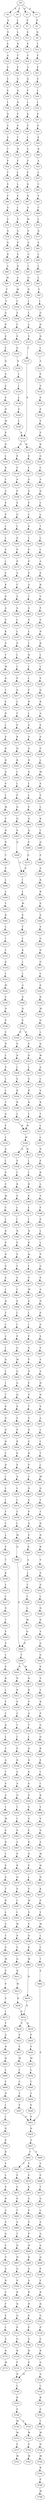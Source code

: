 strict digraph  {
	S0 -> S1 [ label = P ];
	S0 -> S2 [ label = S ];
	S0 -> S3 [ label = Q ];
	S0 -> S4 [ label = I ];
	S1 -> S5 [ label = P ];
	S2 -> S6 [ label = A ];
	S3 -> S7 [ label = E ];
	S4 -> S8 [ label = L ];
	S5 -> S9 [ label = Q ];
	S6 -> S10 [ label = S ];
	S7 -> S11 [ label = A ];
	S8 -> S12 [ label = L ];
	S9 -> S13 [ label = L ];
	S10 -> S14 [ label = S ];
	S11 -> S15 [ label = P ];
	S12 -> S16 [ label = N ];
	S13 -> S17 [ label = F ];
	S14 -> S18 [ label = G ];
	S15 -> S19 [ label = A ];
	S16 -> S20 [ label = T ];
	S17 -> S21 [ label = F ];
	S18 -> S22 [ label = S ];
	S19 -> S23 [ label = A ];
	S20 -> S24 [ label = P ];
	S21 -> S25 [ label = E ];
	S22 -> S26 [ label = Y ];
	S23 -> S27 [ label = Q ];
	S24 -> S28 [ label = G ];
	S25 -> S29 [ label = L ];
	S26 -> S30 [ label = P ];
	S27 -> S31 [ label = F ];
	S28 -> S32 [ label = Q ];
	S29 -> S33 [ label = L ];
	S30 -> S34 [ label = L ];
	S31 -> S35 [ label = L ];
	S32 -> S36 [ label = Q ];
	S33 -> S37 [ label = S ];
	S34 -> S38 [ label = D ];
	S35 -> S39 [ label = K ];
	S36 -> S40 [ label = P ];
	S37 -> S41 [ label = P ];
	S38 -> S42 [ label = V ];
	S39 -> S43 [ label = E ];
	S40 -> S44 [ label = A ];
	S41 -> S45 [ label = E ];
	S42 -> S46 [ label = S ];
	S43 -> S47 [ label = L ];
	S44 -> S48 [ label = T ];
	S45 -> S49 [ label = R ];
	S46 -> S50 [ label = T ];
	S47 -> S51 [ label = V ];
	S48 -> S52 [ label = H ];
	S49 -> S53 [ label = A ];
	S50 -> S54 [ label = P ];
	S51 -> S55 [ label = V ];
	S52 -> S56 [ label = F ];
	S53 -> S57 [ label = L ];
	S54 -> S58 [ label = T ];
	S55 -> S59 [ label = P ];
	S56 -> S60 [ label = L ];
	S57 -> S61 [ label = C ];
	S58 -> S62 [ label = S ];
	S59 -> S63 [ label = Q ];
	S60 -> S64 [ label = L ];
	S61 -> S65 [ label = V ];
	S62 -> S66 [ label = P ];
	S63 -> S67 [ label = R ];
	S64 -> S68 [ label = E ];
	S65 -> S69 [ label = C ];
	S66 -> S70 [ label = G ];
	S67 -> S71 [ label = A ];
	S68 -> S72 [ label = L ];
	S69 -> S73 [ label = L ];
	S70 -> S74 [ label = V ];
	S71 -> S75 [ label = M ];
	S72 -> S76 [ label = V ];
	S73 -> S77 [ label = Q ];
	S74 -> S78 [ label = G ];
	S75 -> S79 [ label = S ];
	S76 -> S80 [ label = S ];
	S77 -> S81 [ label = S ];
	S78 -> S82 [ label = G ];
	S79 -> S83 [ label = V ];
	S80 -> S84 [ label = P ];
	S81 -> S85 [ label = L ];
	S82 -> S86 [ label = R ];
	S83 -> S87 [ label = C ];
	S84 -> S88 [ label = E ];
	S85 -> S89 [ label = L ];
	S86 -> S90 [ label = A ];
	S87 -> S91 [ label = I ];
	S88 -> S92 [ label = R ];
	S89 -> S93 [ label = L ];
	S90 -> S94 [ label = W ];
	S91 -> S95 [ label = Q ];
	S92 -> S96 [ label = A ];
	S93 -> S97 [ label = V ];
	S94 -> S98 [ label = F ];
	S95 -> S99 [ label = N ];
	S96 -> S100 [ label = M ];
	S97 -> S101 [ label = L ];
	S98 -> S102 [ label = V ];
	S99 -> S103 [ label = L ];
	S100 -> S104 [ label = C ];
	S101 -> S105 [ label = G ];
	S102 -> S106 [ label = G ];
	S103 -> S107 [ label = L ];
	S104 -> S108 [ label = A ];
	S105 -> S109 [ label = D ];
	S106 -> S110 [ label = D ];
	S107 -> S111 [ label = L ];
	S108 -> S112 [ label = C ];
	S109 -> S113 [ label = D ];
	S110 -> S114 [ label = E ];
	S111 -> S115 [ label = V ];
	S112 -> S116 [ label = V ];
	S113 -> S117 [ label = L ];
	S114 -> S118 [ label = E ];
	S115 -> S119 [ label = L ];
	S116 -> S120 [ label = Q ];
	S117 -> S121 [ label = A ];
	S118 -> S122 [ label = Q ];
	S119 -> S123 [ label = S ];
	S120 -> S124 [ label = N ];
	S121 -> S125 [ label = P ];
	S122 -> S126 [ label = E ];
	S123 -> S127 [ label = N ];
	S123 -> S128 [ label = G ];
	S124 -> S129 [ label = L ];
	S125 -> S130 [ label = S ];
	S126 -> S131 [ label = A ];
	S127 -> S132 [ label = E ];
	S128 -> S133 [ label = E ];
	S129 -> S134 [ label = L ];
	S130 -> S135 [ label = S ];
	S131 -> S136 [ label = S ];
	S132 -> S137 [ label = L ];
	S133 -> S138 [ label = V ];
	S134 -> S139 [ label = L ];
	S135 -> S140 [ label = P ];
	S136 -> S141 [ label = H ];
	S137 -> S142 [ label = A ];
	S138 -> S143 [ label = A ];
	S139 -> S144 [ label = V ];
	S140 -> S145 [ label = V ];
	S141 -> S146 [ label = M ];
	S142 -> S147 [ label = S ];
	S143 -> S148 [ label = P ];
	S144 -> S149 [ label = L ];
	S145 -> S150 [ label = P ];
	S146 -> S151 [ label = P ];
	S147 -> S152 [ label = P ];
	S148 -> S153 [ label = S ];
	S149 -> S123 [ label = S ];
	S150 -> S154 [ label = R ];
	S151 -> S155 [ label = N ];
	S152 -> S156 [ label = C ];
	S153 -> S157 [ label = G ];
	S154 -> S158 [ label = G ];
	S155 -> S159 [ label = L ];
	S156 -> S160 [ label = G ];
	S157 -> S161 [ label = L ];
	S158 -> S162 [ label = C ];
	S159 -> S163 [ label = R ];
	S160 -> S164 [ label = L ];
	S161 -> S165 [ label = Q ];
	S162 -> S166 [ label = A ];
	S163 -> S167 [ label = C ];
	S164 -> S168 [ label = E ];
	S165 -> S169 [ label = P ];
	S166 -> S170 [ label = D ];
	S167 -> S171 [ label = C ];
	S168 -> S172 [ label = P ];
	S169 -> S173 [ label = D ];
	S170 -> S174 [ label = L ];
	S171 -> S175 [ label = E ];
	S172 -> S176 [ label = E ];
	S173 -> S177 [ label = A ];
	S174 -> S178 [ label = L ];
	S175 -> S179 [ label = P ];
	S176 -> S180 [ label = A ];
	S177 -> S181 [ label = C ];
	S178 -> S182 [ label = T ];
	S179 -> S183 [ label = I ];
	S180 -> S184 [ label = C ];
	S181 -> S185 [ label = A ];
	S182 -> S186 [ label = L ];
	S183 -> S187 [ label = L ];
	S184 -> S188 [ label = A ];
	S185 -> S189 [ label = S ];
	S186 -> S190 [ label = L ];
	S187 -> S191 [ label = S ];
	S188 -> S192 [ label = G ];
	S189 -> S193 [ label = L ];
	S190 -> S194 [ label = A ];
	S191 -> S195 [ label = L ];
	S192 -> S196 [ label = L ];
	S193 -> S197 [ label = L ];
	S194 -> S198 [ label = E ];
	S195 -> S199 [ label = F ];
	S196 -> S200 [ label = L ];
	S197 -> S201 [ label = S ];
	S198 -> S202 [ label = R ];
	S199 -> S203 [ label = K ];
	S200 -> S204 [ label = R ];
	S201 -> S205 [ label = L ];
	S202 -> S206 [ label = V ];
	S203 -> S207 [ label = D ];
	S204 -> S208 [ label = L ];
	S205 -> S209 [ label = L ];
	S206 -> S210 [ label = P ];
	S207 -> S211 [ label = A ];
	S208 -> S212 [ label = L ];
	S209 -> S213 [ label = P ];
	S210 -> S214 [ label = G ];
	S211 -> S215 [ label = S ];
	S212 -> S216 [ label = P ];
	S213 -> S217 [ label = Q ];
	S214 -> S218 [ label = H ];
	S215 -> S219 [ label = K ];
	S216 -> S220 [ label = H ];
	S217 -> S221 [ label = L ];
	S218 -> S222 [ label = R ];
	S219 -> S223 [ label = G ];
	S220 -> S224 [ label = L ];
	S221 -> S225 [ label = V ];
	S222 -> S226 [ label = L ];
	S223 -> S227 [ label = Y ];
	S224 -> S228 [ label = V ];
	S225 -> S229 [ label = P ];
	S226 -> S230 [ label = L ];
	S227 -> S231 [ label = M ];
	S228 -> S232 [ label = A ];
	S229 -> S233 [ label = K ];
	S230 -> S234 [ label = P ];
	S231 -> S235 [ label = D ];
	S232 -> S236 [ label = S ];
	S233 -> S237 [ label = H ];
	S234 -> S238 [ label = Q ];
	S235 -> S239 [ label = T ];
	S236 -> S240 [ label = H ];
	S237 -> S241 [ label = R ];
	S238 -> S242 [ label = R ];
	S239 -> S243 [ label = E ];
	S240 -> S244 [ label = Q ];
	S241 -> S245 [ label = L ];
	S242 -> S246 [ label = A ];
	S243 -> S247 [ label = R ];
	S244 -> S248 [ label = L ];
	S245 -> S249 [ label = L ];
	S246 -> S250 [ label = E ];
	S247 -> S251 [ label = I ];
	S248 -> S252 [ label = L ];
	S249 -> S253 [ label = P ];
	S250 -> S254 [ label = S ];
	S251 -> S255 [ label = S ];
	S252 -> S256 [ label = P ];
	S253 -> S257 [ label = Q ];
	S254 -> S258 [ label = V ];
	S255 -> S259 [ label = R ];
	S256 -> S260 [ label = Q ];
	S257 -> S261 [ label = Q ];
	S258 -> S262 [ label = L ];
	S259 -> S263 [ label = R ];
	S260 -> S264 [ label = Q ];
	S261 -> S265 [ label = S ];
	S262 -> S266 [ label = M ];
	S263 -> S267 [ label = Q ];
	S264 -> S268 [ label = S ];
	S265 -> S269 [ label = Q ];
	S266 -> S270 [ label = E ];
	S267 -> S271 [ label = S ];
	S268 -> S272 [ label = Q ];
	S269 -> S273 [ label = G ];
	S270 -> S274 [ label = F ];
	S271 -> S275 [ label = L ];
	S272 -> S273 [ label = G ];
	S273 -> S276 [ label = I ];
	S274 -> S277 [ label = L ];
	S275 -> S278 [ label = M ];
	S276 -> S279 [ label = L ];
	S277 -> S280 [ label = K ];
	S278 -> S281 [ label = V ];
	S279 -> S282 [ label = M ];
	S280 -> S283 [ label = L ];
	S281 -> S284 [ label = H ];
	S282 -> S285 [ label = E ];
	S283 -> S286 [ label = Q ];
	S284 -> S287 [ label = N ];
	S285 -> S288 [ label = F ];
	S286 -> S289 [ label = E ];
	S287 -> S290 [ label = C ];
	S288 -> S291 [ label = L ];
	S289 -> S292 [ label = A ];
	S290 -> S293 [ label = P ];
	S291 -> S294 [ label = K ];
	S292 -> S295 [ label = R ];
	S293 -> S296 [ label = L ];
	S294 -> S297 [ label = L ];
	S295 -> S298 [ label = R ];
	S296 -> S299 [ label = L ];
	S297 -> S300 [ label = L ];
	S298 -> S301 [ label = E ];
	S299 -> S302 [ label = Y ];
	S300 -> S303 [ label = A ];
	S301 -> S304 [ label = E ];
	S302 -> S305 [ label = R ];
	S303 -> S306 [ label = G ];
	S304 -> S307 [ label = V ];
	S305 -> S308 [ label = L ];
	S306 -> S309 [ label = Q ];
	S307 -> S310 [ label = G ];
	S308 -> S311 [ label = I ];
	S309 -> S312 [ label = S ];
	S310 -> S313 [ label = D ];
	S311 -> S314 [ label = L ];
	S312 -> S315 [ label = E ];
	S312 -> S316 [ label = D ];
	S313 -> S317 [ label = G ];
	S314 -> S318 [ label = Q ];
	S315 -> S319 [ label = S ];
	S316 -> S320 [ label = S ];
	S317 -> S321 [ label = L ];
	S318 -> S322 [ label = L ];
	S319 -> S323 [ label = D ];
	S320 -> S324 [ label = D ];
	S321 -> S325 [ label = E ];
	S322 -> S326 [ label = M ];
	S323 -> S327 [ label = L ];
	S324 -> S328 [ label = L ];
	S325 -> S329 [ label = D ];
	S326 -> S330 [ label = V ];
	S327 -> S331 [ label = G ];
	S328 -> S332 [ label = G ];
	S329 -> S333 [ label = W ];
	S330 -> S334 [ label = D ];
	S331 -> S335 [ label = R ];
	S332 -> S336 [ label = R ];
	S333 -> S337 [ label = Q ];
	S334 -> S338 [ label = E ];
	S335 -> S339 [ label = R ];
	S336 -> S340 [ label = R ];
	S337 -> S341 [ label = L ];
	S338 -> S342 [ label = C ];
	S339 -> S343 [ label = L ];
	S340 -> S344 [ label = L ];
	S341 -> S345 [ label = Q ];
	S342 -> S346 [ label = N ];
	S343 -> S347 [ label = H ];
	S344 -> S347 [ label = H ];
	S345 -> S348 [ label = W ];
	S346 -> S349 [ label = L ];
	S347 -> S350 [ label = W ];
	S348 -> S351 [ label = A ];
	S349 -> S352 [ label = S ];
	S350 -> S353 [ label = H ];
	S350 -> S354 [ label = Q ];
	S351 -> S355 [ label = L ];
	S352 -> S356 [ label = L ];
	S353 -> S357 [ label = L ];
	S354 -> S358 [ label = V ];
	S355 -> S359 [ label = V ];
	S356 -> S360 [ label = L ];
	S357 -> S361 [ label = L ];
	S358 -> S362 [ label = L ];
	S359 -> S363 [ label = R ];
	S360 -> S364 [ label = T ];
	S361 -> S365 [ label = R ];
	S362 -> S366 [ label = R ];
	S363 -> S367 [ label = T ];
	S364 -> S368 [ label = Q ];
	S365 -> S369 [ label = E ];
	S366 -> S370 [ label = E ];
	S367 -> S371 [ label = L ];
	S368 -> S372 [ label = F ];
	S369 -> S373 [ label = L ];
	S370 -> S374 [ label = L ];
	S371 -> S375 [ label = L ];
	S372 -> S376 [ label = L ];
	S373 -> S377 [ label = I ];
	S374 -> S378 [ label = I ];
	S375 -> S379 [ label = D ];
	S376 -> S380 [ label = S ];
	S377 -> S381 [ label = N ];
	S378 -> S382 [ label = N ];
	S379 -> S383 [ label = E ];
	S380 -> S384 [ label = L ];
	S381 -> S385 [ label = K ];
	S382 -> S386 [ label = E ];
	S383 -> S387 [ label = R ];
	S384 -> S388 [ label = S ];
	S385 -> S389 [ label = R ];
	S386 -> S390 [ label = S ];
	S387 -> S391 [ label = L ];
	S388 -> S392 [ label = V ];
	S389 -> S393 [ label = I ];
	S390 -> S394 [ label = V ];
	S391 -> S395 [ label = A ];
	S392 -> S396 [ label = M ];
	S393 -> S397 [ label = V ];
	S394 -> S398 [ label = V ];
	S395 -> S399 [ label = F ];
	S396 -> S400 [ label = C ];
	S397 -> S401 [ label = M ];
	S398 -> S402 [ label = L ];
	S399 -> S403 [ label = E ];
	S400 -> S404 [ label = L ];
	S401 -> S405 [ label = E ];
	S402 -> S406 [ label = E ];
	S403 -> S407 [ label = L ];
	S404 -> S408 [ label = R ];
	S405 -> S409 [ label = L ];
	S406 -> S410 [ label = L ];
	S407 -> S411 [ label = L ];
	S408 -> S412 [ label = S ];
	S409 -> S413 [ label = I ];
	S410 -> S414 [ label = I ];
	S411 -> S415 [ label = P ];
	S412 -> S416 [ label = N ];
	S413 -> S417 [ label = P ];
	S414 -> S418 [ label = P ];
	S415 -> S419 [ label = G ];
	S416 -> S420 [ label = G ];
	S417 -> S421 [ label = G ];
	S418 -> S422 [ label = G ];
	S419 -> S423 [ label = P ];
	S420 -> S424 [ label = S ];
	S421 -> S425 [ label = V ];
	S422 -> S426 [ label = M ];
	S423 -> S427 [ label = A ];
	S424 -> S428 [ label = I ];
	S425 -> S429 [ label = N ];
	S426 -> S430 [ label = G ];
	S427 -> S431 [ label = N ];
	S428 -> S432 [ label = H ];
	S429 -> S433 [ label = P ];
	S430 -> S434 [ label = G ];
	S431 -> S435 [ label = P ];
	S432 -> S436 [ label = T ];
	S433 -> S437 [ label = V ];
	S434 -> S438 [ label = Q ];
	S435 -> S439 [ label = A ];
	S436 -> S440 [ label = L ];
	S437 -> S441 [ label = T ];
	S438 -> S442 [ label = E ];
	S439 -> S443 [ label = S ];
	S440 -> S444 [ label = L ];
	S441 -> S445 [ label = G ];
	S442 -> S446 [ label = S ];
	S443 -> S447 [ label = P ];
	S444 -> S448 [ label = I ];
	S445 -> S449 [ label = D ];
	S446 -> S450 [ label = P ];
	S447 -> S451 [ label = V ];
	S448 -> S452 [ label = D ];
	S449 -> S453 [ label = G ];
	S450 -> S454 [ label = R ];
	S451 -> S455 [ label = A ];
	S452 -> S456 [ label = L ];
	S453 -> S457 [ label = D ];
	S454 -> S458 [ label = E ];
	S455 -> S459 [ label = H ];
	S456 -> S460 [ label = I ];
	S457 -> S461 [ label = P ];
	S458 -> S462 [ label = E ];
	S459 -> S463 [ label = D ];
	S460 -> S464 [ label = T ];
	S461 -> S465 [ label = C ];
	S462 -> S466 [ label = A ];
	S463 -> S467 [ label = E ];
	S464 -> S468 [ label = D ];
	S465 -> S469 [ label = D ];
	S466 -> S470 [ label = L ];
	S467 -> S471 [ label = A ];
	S468 -> S472 [ label = N ];
	S469 -> S473 [ label = S ];
	S470 -> S474 [ label = L ];
	S471 -> S475 [ label = L ];
	S472 -> S476 [ label = D ];
	S473 -> S477 [ label = P ];
	S474 -> S478 [ label = C ];
	S475 -> S479 [ label = L ];
	S476 -> S480 [ label = H ];
	S477 -> S481 [ label = Q ];
	S478 -> S482 [ label = L ];
	S479 -> S483 [ label = T ];
	S480 -> S484 [ label = C ];
	S481 -> S485 [ label = E ];
	S482 -> S486 [ label = M ];
	S483 -> S487 [ label = L ];
	S484 -> S488 [ label = H ];
	S485 -> S489 [ label = D ];
	S486 -> S490 [ label = Q ];
	S487 -> S491 [ label = M ];
	S488 -> S492 [ label = L ];
	S489 -> S493 [ label = A ];
	S490 -> S494 [ label = D ];
	S491 -> S495 [ label = Q ];
	S492 -> S496 [ label = L ];
	S493 -> S497 [ label = L ];
	S494 -> S498 [ label = T ];
	S495 -> S499 [ label = Y ];
	S496 -> S500 [ label = I ];
	S497 -> S501 [ label = L ];
	S498 -> S502 [ label = H ];
	S498 -> S503 [ label = N ];
	S499 -> S504 [ label = T ];
	S500 -> S505 [ label = F ];
	S501 -> S506 [ label = C ];
	S502 -> S507 [ label = N ];
	S503 -> S508 [ label = N ];
	S504 -> S509 [ label = H ];
	S505 -> S510 [ label = C ];
	S506 -> S511 [ label = L ];
	S507 -> S512 [ label = R ];
	S508 -> S513 [ label = R ];
	S509 -> S514 [ label = N ];
	S510 -> S515 [ label = L ];
	S511 -> S516 [ label = M ];
	S512 -> S517 [ label = V ];
	S513 -> S518 [ label = V ];
	S514 -> S519 [ label = R ];
	S515 -> S520 [ label = F ];
	S516 -> S521 [ label = Q ];
	S517 -> S522 [ label = A ];
	S518 -> S523 [ label = A ];
	S519 -> S524 [ label = V ];
	S520 -> S525 [ label = T ];
	S521 -> S494 [ label = D ];
	S522 -> S526 [ label = T ];
	S523 -> S527 [ label = T ];
	S524 -> S528 [ label = A ];
	S525 -> S529 [ label = K ];
	S526 -> S530 [ label = L ];
	S527 -> S531 [ label = L ];
	S528 -> S532 [ label = S ];
	S529 -> S533 [ label = L ];
	S530 -> S534 [ label = D ];
	S531 -> S535 [ label = E ];
	S532 -> S536 [ label = L ];
	S533 -> S537 [ label = L ];
	S534 -> S538 [ label = D ];
	S535 -> S539 [ label = D ];
	S536 -> S540 [ label = D ];
	S537 -> S541 [ label = S ];
	S538 -> S542 [ label = S ];
	S539 -> S543 [ label = A ];
	S540 -> S544 [ label = D ];
	S541 -> S545 [ label = T ];
	S542 -> S546 [ label = S ];
	S543 -> S547 [ label = A ];
	S544 -> S548 [ label = A ];
	S545 -> S549 [ label = E ];
	S546 -> S550 [ label = S ];
	S547 -> S551 [ label = G ];
	S548 -> S552 [ label = G ];
	S549 -> S553 [ label = S ];
	S550 -> S554 [ label = S ];
	S551 -> S555 [ label = T ];
	S552 -> S556 [ label = G ];
	S553 -> S557 [ label = I ];
	S554 -> S558 [ label = S ];
	S555 -> S559 [ label = I ];
	S556 -> S560 [ label = P ];
	S557 -> S561 [ label = S ];
	S558 -> S562 [ label = E ];
	S559 -> S563 [ label = S ];
	S560 -> S564 [ label = A ];
	S561 -> S565 [ label = R ];
	S562 -> S566 [ label = R ];
	S563 -> S567 [ label = A ];
	S564 -> S568 [ label = V ];
	S565 -> S569 [ label = L ];
	S566 -> S570 [ label = Q ];
	S567 -> S571 [ label = E ];
	S568 -> S572 [ label = R ];
	S569 -> S573 [ label = F ];
	S570 -> S574 [ label = E ];
	S571 -> S575 [ label = R ];
	S572 -> S576 [ label = P ];
	S573 -> S577 [ label = L ];
	S574 -> S578 [ label = L ];
	S575 -> S579 [ label = Q ];
	S576 -> S580 [ label = G ];
	S577 -> S581 [ label = D ];
	S578 -> S582 [ label = V ];
	S579 -> S583 [ label = E ];
	S580 -> S584 [ label = Q ];
	S581 -> S585 [ label = L ];
	S582 -> S586 [ label = W ];
	S583 -> S587 [ label = L ];
	S584 -> S588 [ label = R ];
	S585 -> S589 [ label = Y ];
	S586 -> S590 [ label = S ];
	S587 -> S591 [ label = I ];
	S588 -> S592 [ label = E ];
	S589 -> S593 [ label = A ];
	S590 -> S594 [ label = V ];
	S591 -> S595 [ label = W ];
	S592 -> S596 [ label = L ];
	S593 -> S597 [ label = T ];
	S594 -> S598 [ label = Q ];
	S595 -> S599 [ label = S ];
	S596 -> S600 [ label = I ];
	S597 -> S601 [ label = S ];
	S598 -> S602 [ label = R ];
	S599 -> S603 [ label = V ];
	S600 -> S604 [ label = R ];
	S601 -> S605 [ label = A ];
	S602 -> S606 [ label = W ];
	S603 -> S607 [ label = Q ];
	S604 -> S608 [ label = V ];
	S605 -> S609 [ label = I ];
	S606 -> S610 [ label = H ];
	S607 -> S611 [ label = R ];
	S608 -> S612 [ label = V ];
	S609 -> S613 [ label = M ];
	S610 -> S614 [ label = N ];
	S611 -> S615 [ label = W ];
	S612 -> S616 [ label = Q ];
	S613 -> S617 [ label = E ];
	S614 -> S618 [ label = E ];
	S614 -> S619 [ label = Q ];
	S615 -> S620 [ label = H ];
	S616 -> S621 [ label = S ];
	S617 -> S622 [ label = D ];
	S618 -> S623 [ label = F ];
	S619 -> S624 [ label = F ];
	S620 -> S614 [ label = N ];
	S621 -> S625 [ label = W ];
	S622 -> S626 [ label = L ];
	S623 -> S627 [ label = V ];
	S624 -> S628 [ label = V ];
	S625 -> S629 [ label = H ];
	S626 -> S630 [ label = S ];
	S627 -> S631 [ label = M ];
	S628 -> S632 [ label = M ];
	S629 -> S633 [ label = N ];
	S630 -> S634 [ label = S ];
	S631 -> S635 [ label = L ];
	S632 -> S636 [ label = L ];
	S633 -> S637 [ label = K ];
	S634 -> S638 [ label = T ];
	S635 -> S639 [ label = C ];
	S636 -> S640 [ label = C ];
	S637 -> S641 [ label = F ];
	S638 -> S642 [ label = H ];
	S639 -> S643 [ label = T ];
	S640 -> S644 [ label = T ];
	S641 -> S645 [ label = V ];
	S642 -> S646 [ label = L ];
	S643 -> S647 [ label = E ];
	S644 -> S648 [ label = E ];
	S645 -> S649 [ label = M ];
	S646 -> S650 [ label = A ];
	S647 -> S651 [ label = P ];
	S648 -> S651 [ label = P ];
	S649 -> S652 [ label = L ];
	S650 -> S653 [ label = T ];
	S651 -> S654 [ label = D ];
	S652 -> S655 [ label = C ];
	S653 -> S656 [ label = G ];
	S654 -> S657 [ label = A ];
	S655 -> S658 [ label = T ];
	S656 -> S659 [ label = M ];
	S657 -> S660 [ label = V ];
	S657 -> S661 [ label = T ];
	S658 -> S662 [ label = E ];
	S659 -> S663 [ label = V ];
	S660 -> S664 [ label = V ];
	S661 -> S665 [ label = C ];
	S661 -> S666 [ label = V ];
	S662 -> S651 [ label = P ];
	S663 -> S667 [ label = P ];
	S664 -> S668 [ label = P ];
	S665 -> S669 [ label = P ];
	S666 -> S670 [ label = P ];
	S667 -> S671 [ label = V ];
	S668 -> S672 [ label = T ];
	S669 -> S673 [ label = G ];
	S670 -> S674 [ label = S ];
	S671 -> S675 [ label = L ];
	S672 -> S676 [ label = Q ];
	S673 -> S677 [ label = P ];
	S674 -> S678 [ label = S ];
	S675 -> S679 [ label = F ];
	S676 -> S680 [ label = L ];
	S677 -> S681 [ label = T ];
	S678 -> S682 [ label = P ];
	S679 -> S683 [ label = G ];
	S680 -> S684 [ label = S ];
	S681 -> S685 [ label = A ];
	S682 -> S686 [ label = V ];
	S683 -> S687 [ label = N ];
	S684 -> S688 [ label = A ];
	S685 -> S689 [ label = T ];
	S686 -> S690 [ label = P ];
	S687 -> S691 [ label = H ];
	S688 -> S692 [ label = G ];
	S689 -> S693 [ label = N ];
	S690 -> S694 [ label = N ];
	S691 -> S695 [ label = L ];
	S692 -> S696 [ label = Q ];
	S693 -> S697 [ label = H ];
	S694 -> S698 [ label = R ];
	S695 -> S699 [ label = Y ];
	S696 -> S700 [ label = P ];
	S697 -> S701 [ label = G ];
	S698 -> S702 [ label = S ];
	S699 -> S703 [ label = D ];
	S700 -> S704 [ label = V ];
	S701 -> S705 [ label = S ];
	S702 -> S706 [ label = A ];
	S703 -> S707 [ label = L ];
	S704 -> S708 [ label = R ];
	S705 -> S709 [ label = R ];
	S706 -> S710 [ label = R ];
	S707 -> S711 [ label = L ];
	S708 -> S712 [ label = H ];
	S709 -> S713 [ label = N ];
	S710 -> S714 [ label = N ];
	S711 -> S715 [ label = Q ];
	S712 -> S716 [ label = G ];
	S713 -> S717 [ label = G ];
	S714 -> S718 [ label = G ];
	S715 -> S719 [ label = S ];
	S716 -> S720 [ label = P ];
	S717 -> S721 [ label = P ];
	S718 -> S722 [ label = P ];
	S719 -> S723 [ label = R ];
	S720 -> S724 [ label = G ];
	S721 -> S725 [ label = G ];
	S722 -> S726 [ label = G ];
	S723 -> S727 [ label = V ];
	S724 -> S728 [ label = R ];
	S725 -> S729 [ label = R ];
	S726 -> S730 [ label = R ];
	S727 -> S731 [ label = L ];
	S728 -> S732 [ label = S ];
	S729 -> S733 [ label = P ];
	S730 -> S734 [ label = P ];
	S731 -> S735 [ label = P ];
	S732 -> S736 [ label = A ];
	S733 -> S737 [ label = N ];
	S734 -> S737 [ label = N ];
	S735 -> S738 [ label = H ];
	S736 -> S739 [ label = L ];
	S737 -> S740 [ label = L ];
	S738 -> S741 [ label = A ];
	S739 -> S742 [ label = R ];
	S740 -> S743 [ label = R ];
	S741 -> S744 [ label = V ];
	S742 -> S745 [ label = S ];
	S743 -> S746 [ label = S ];
	S744 -> S747 [ label = Q ];
	S745 -> S748 [ label = L ];
	S746 -> S749 [ label = M ];
	S746 -> S750 [ label = L ];
	S747 -> S751 [ label = V ];
	S748 -> S752 [ label = W ];
	S749 -> S753 [ label = W ];
	S750 -> S754 [ label = W ];
	S751 -> S755 [ label = V ];
	S752 -> S756 [ label = N ];
	S753 -> S757 [ label = S ];
	S754 -> S758 [ label = S ];
	S755 -> S759 [ label = A ];
	S756 -> S760 [ label = M ];
	S757 -> S761 [ label = M ];
	S758 -> S762 [ label = M ];
	S759 -> S763 [ label = N ];
	S760 -> S764 [ label = R ];
	S763 -> S765 [ label = C ];
	S764 -> S766 [ label = E ];
	S765 -> S767 [ label = F ];
	S766 -> S768 [ label = M ];
	S767 -> S769 [ label = E ];
	S769 -> S770 [ label = L ];
	S770 -> S771 [ label = S ];
	S771 -> S772 [ label = N ];
	S772 -> S773 [ label = M ];
}
